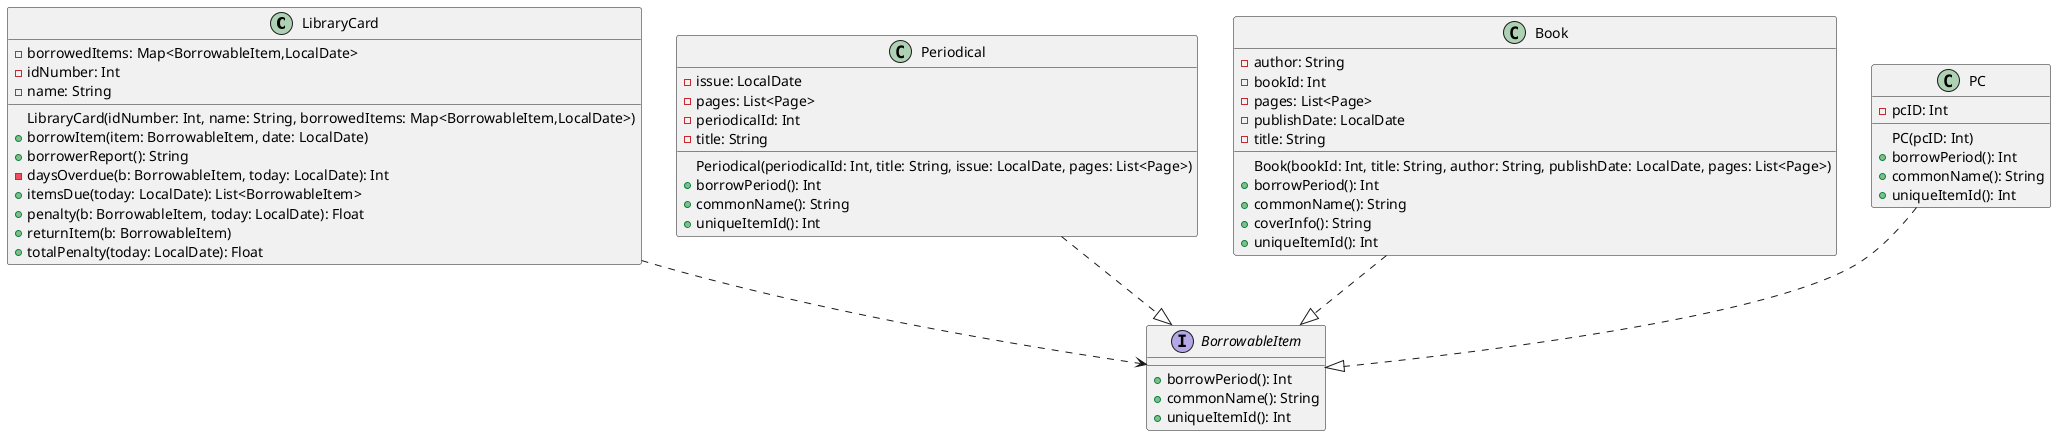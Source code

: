 @startuml
class LibraryCard
{
    LibraryCard(idNumber: Int, name: String, borrowedItems: Map<BorrowableItem,LocalDate>)
    - borrowedItems: Map<BorrowableItem,LocalDate>
    - idNumber: Int
    - name: String
    + borrowItem(item: BorrowableItem, date: LocalDate)
    + borrowerReport(): String
    - daysOverdue(b: BorrowableItem, today: LocalDate): Int
    + itemsDue(today: LocalDate): List<BorrowableItem>
    + penalty(b: BorrowableItem, today: LocalDate): Float
    + returnItem(b: BorrowableItem)
    + totalPenalty(today: LocalDate): Float
}


interface BorrowableItem
{
    + borrowPeriod(): Int
    + commonName(): String
    + uniqueItemId(): Int
}


class Periodical
{
    Periodical(periodicalId: Int, title: String, issue: LocalDate, pages: List<Page>)
    - issue: LocalDate
    - pages: List<Page>
    - periodicalId: Int
    - title: String
    + borrowPeriod(): Int
    + commonName(): String
    + uniqueItemId(): Int
}
Periodical ..|> BorrowableItem

class Book
{
    Book(bookId: Int, title: String, author: String, publishDate: LocalDate, pages: List<Page>)
    - author: String
    - bookId: Int
    - pages: List<Page>
    - publishDate: LocalDate
    - title: String
    + borrowPeriod(): Int
    + commonName(): String
    + coverInfo(): String
    + uniqueItemId(): Int
}
Book ..|> BorrowableItem

class PC
{
    PC(pcID: Int)
    - pcID: Int
    + borrowPeriod(): Int
    + commonName(): String
    + uniqueItemId(): Int
}
PC ..|> BorrowableItem

LibraryCard ..> BorrowableItem
@enduml